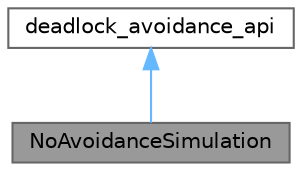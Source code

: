 digraph "NoAvoidanceSimulation"
{
 // LATEX_PDF_SIZE
  bgcolor="transparent";
  edge [fontname=Helvetica,fontsize=10,labelfontname=Helvetica,labelfontsize=10];
  node [fontname=Helvetica,fontsize=10,shape=box,height=0.2,width=0.4];
  Node1 [id="Node000001",label="NoAvoidanceSimulation",height=0.2,width=0.4,color="gray40", fillcolor="grey60", style="filled", fontcolor="black",tooltip="Class represents the standard algorithm to sort and use the resources, normally leads to a deadlock."];
  Node2 -> Node1 [id="edge1_Node000001_Node000002",dir="back",color="steelblue1",style="solid",tooltip=" "];
  Node2 [id="Node000002",label="deadlock_avoidance_api",height=0.2,width=0.4,color="gray40", fillcolor="white", style="filled",URL="$classdeadlock__avoidance__api.html",tooltip="The virtual class represents an API the algorithms use."];
}
